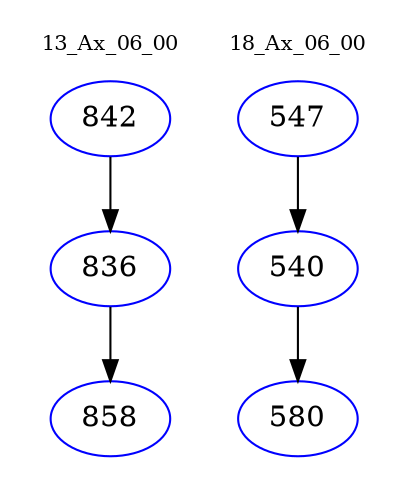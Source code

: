 digraph{
subgraph cluster_0 {
color = white
label = "13_Ax_06_00";
fontsize=10;
T0_842 [label="842", color="blue"]
T0_842 -> T0_836 [color="black"]
T0_836 [label="836", color="blue"]
T0_836 -> T0_858 [color="black"]
T0_858 [label="858", color="blue"]
}
subgraph cluster_1 {
color = white
label = "18_Ax_06_00";
fontsize=10;
T1_547 [label="547", color="blue"]
T1_547 -> T1_540 [color="black"]
T1_540 [label="540", color="blue"]
T1_540 -> T1_580 [color="black"]
T1_580 [label="580", color="blue"]
}
}
